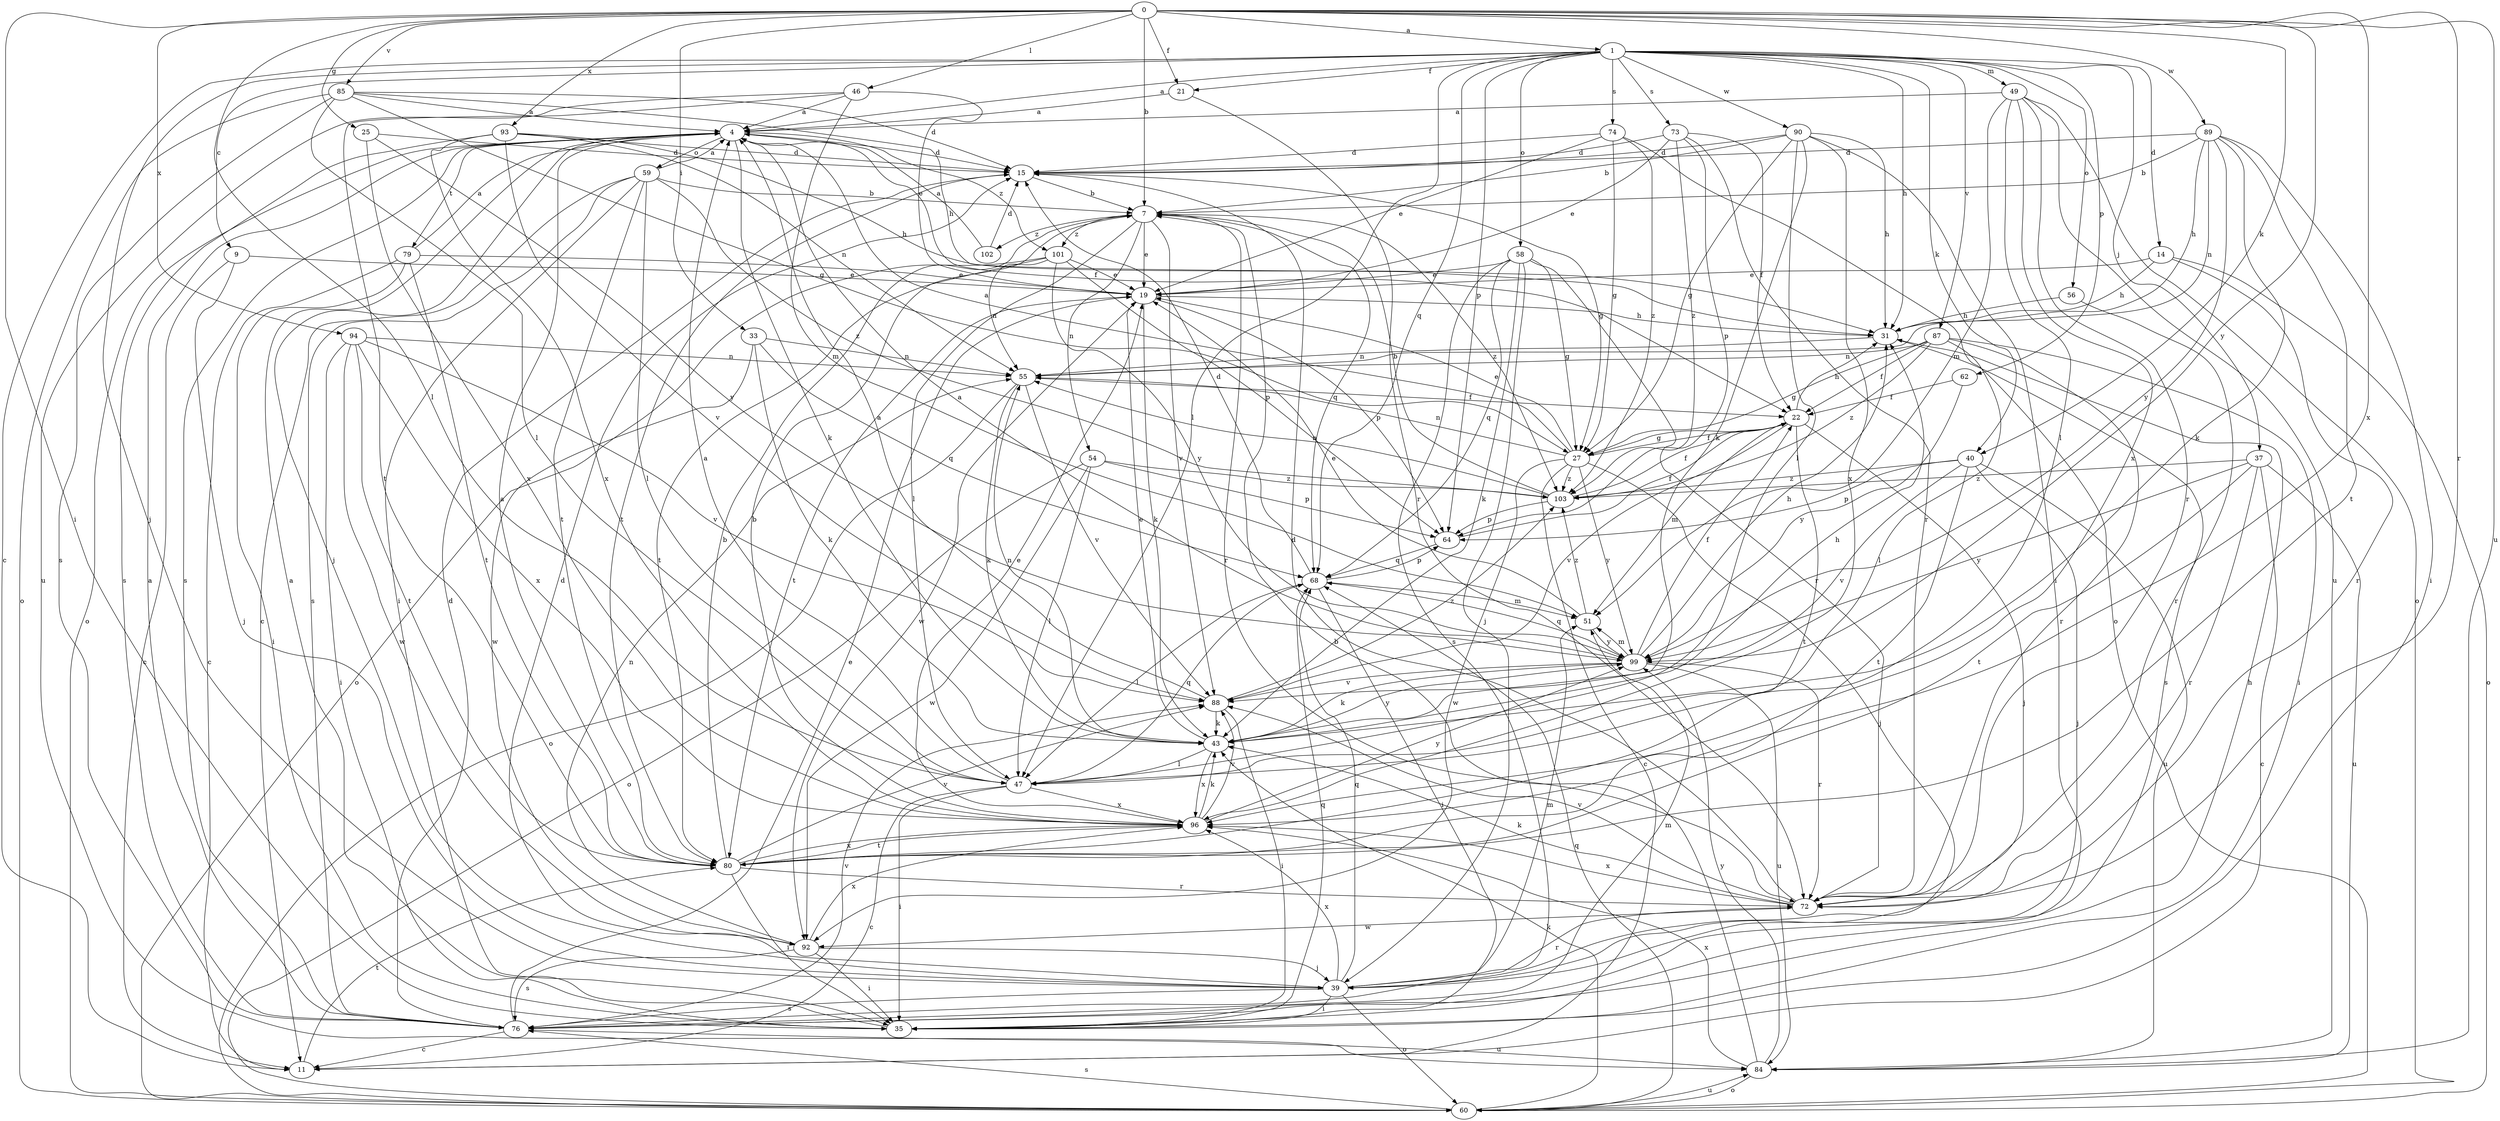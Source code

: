 strict digraph  {
0;
1;
4;
7;
9;
11;
14;
15;
19;
21;
22;
25;
27;
31;
33;
35;
37;
39;
40;
43;
46;
47;
49;
51;
54;
55;
56;
58;
59;
60;
62;
64;
68;
72;
73;
74;
76;
79;
80;
84;
85;
87;
88;
89;
90;
92;
93;
94;
96;
99;
101;
102;
103;
0 -> 1  [label=a];
0 -> 7  [label=b];
0 -> 21  [label=f];
0 -> 25  [label=g];
0 -> 33  [label=i];
0 -> 35  [label=i];
0 -> 40  [label=k];
0 -> 46  [label=l];
0 -> 47  [label=l];
0 -> 72  [label=r];
0 -> 84  [label=u];
0 -> 85  [label=v];
0 -> 89  [label=w];
0 -> 93  [label=x];
0 -> 94  [label=x];
0 -> 96  [label=x];
0 -> 99  [label=y];
1 -> 4  [label=a];
1 -> 9  [label=c];
1 -> 11  [label=c];
1 -> 14  [label=d];
1 -> 21  [label=f];
1 -> 31  [label=h];
1 -> 37  [label=j];
1 -> 39  [label=j];
1 -> 40  [label=k];
1 -> 47  [label=l];
1 -> 49  [label=m];
1 -> 56  [label=o];
1 -> 58  [label=o];
1 -> 62  [label=p];
1 -> 64  [label=p];
1 -> 68  [label=q];
1 -> 73  [label=s];
1 -> 74  [label=s];
1 -> 87  [label=v];
1 -> 90  [label=w];
4 -> 15  [label=d];
4 -> 22  [label=f];
4 -> 39  [label=j];
4 -> 43  [label=k];
4 -> 59  [label=o];
4 -> 60  [label=o];
4 -> 76  [label=s];
4 -> 79  [label=t];
4 -> 101  [label=z];
7 -> 19  [label=e];
7 -> 47  [label=l];
7 -> 54  [label=n];
7 -> 68  [label=q];
7 -> 72  [label=r];
7 -> 88  [label=v];
7 -> 101  [label=z];
7 -> 102  [label=z];
7 -> 103  [label=z];
9 -> 11  [label=c];
9 -> 19  [label=e];
9 -> 39  [label=j];
11 -> 80  [label=t];
14 -> 19  [label=e];
14 -> 31  [label=h];
14 -> 60  [label=o];
14 -> 72  [label=r];
15 -> 7  [label=b];
15 -> 27  [label=g];
15 -> 80  [label=t];
19 -> 31  [label=h];
19 -> 43  [label=k];
19 -> 64  [label=p];
19 -> 80  [label=t];
19 -> 92  [label=w];
21 -> 4  [label=a];
21 -> 72  [label=r];
22 -> 27  [label=g];
22 -> 31  [label=h];
22 -> 39  [label=j];
22 -> 51  [label=m];
22 -> 80  [label=t];
22 -> 88  [label=v];
25 -> 15  [label=d];
25 -> 96  [label=x];
25 -> 99  [label=y];
27 -> 4  [label=a];
27 -> 11  [label=c];
27 -> 19  [label=e];
27 -> 22  [label=f];
27 -> 39  [label=j];
27 -> 55  [label=n];
27 -> 92  [label=w];
27 -> 99  [label=y];
27 -> 103  [label=z];
31 -> 55  [label=n];
31 -> 76  [label=s];
33 -> 43  [label=k];
33 -> 55  [label=n];
33 -> 68  [label=q];
33 -> 92  [label=w];
35 -> 4  [label=a];
35 -> 68  [label=q];
37 -> 11  [label=c];
37 -> 72  [label=r];
37 -> 80  [label=t];
37 -> 84  [label=u];
37 -> 99  [label=y];
37 -> 103  [label=z];
39 -> 15  [label=d];
39 -> 35  [label=i];
39 -> 51  [label=m];
39 -> 60  [label=o];
39 -> 68  [label=q];
39 -> 72  [label=r];
39 -> 76  [label=s];
39 -> 96  [label=x];
40 -> 39  [label=j];
40 -> 64  [label=p];
40 -> 80  [label=t];
40 -> 84  [label=u];
40 -> 88  [label=v];
40 -> 103  [label=z];
43 -> 19  [label=e];
43 -> 31  [label=h];
43 -> 47  [label=l];
43 -> 55  [label=n];
43 -> 96  [label=x];
43 -> 99  [label=y];
46 -> 4  [label=a];
46 -> 19  [label=e];
46 -> 51  [label=m];
46 -> 80  [label=t];
46 -> 84  [label=u];
47 -> 4  [label=a];
47 -> 11  [label=c];
47 -> 35  [label=i];
47 -> 68  [label=q];
47 -> 96  [label=x];
49 -> 4  [label=a];
49 -> 47  [label=l];
49 -> 51  [label=m];
49 -> 60  [label=o];
49 -> 72  [label=r];
49 -> 84  [label=u];
49 -> 96  [label=x];
51 -> 19  [label=e];
51 -> 99  [label=y];
51 -> 103  [label=z];
54 -> 47  [label=l];
54 -> 60  [label=o];
54 -> 64  [label=p];
54 -> 92  [label=w];
54 -> 103  [label=z];
55 -> 22  [label=f];
55 -> 43  [label=k];
55 -> 60  [label=o];
55 -> 88  [label=v];
56 -> 31  [label=h];
56 -> 72  [label=r];
58 -> 19  [label=e];
58 -> 27  [label=g];
58 -> 39  [label=j];
58 -> 43  [label=k];
58 -> 68  [label=q];
58 -> 72  [label=r];
58 -> 76  [label=s];
59 -> 4  [label=a];
59 -> 7  [label=b];
59 -> 11  [label=c];
59 -> 35  [label=i];
59 -> 47  [label=l];
59 -> 76  [label=s];
59 -> 80  [label=t];
59 -> 103  [label=z];
60 -> 43  [label=k];
60 -> 68  [label=q];
60 -> 76  [label=s];
60 -> 84  [label=u];
62 -> 22  [label=f];
62 -> 99  [label=y];
64 -> 22  [label=f];
64 -> 68  [label=q];
68 -> 15  [label=d];
68 -> 35  [label=i];
68 -> 47  [label=l];
68 -> 51  [label=m];
68 -> 64  [label=p];
72 -> 15  [label=d];
72 -> 43  [label=k];
72 -> 88  [label=v];
72 -> 92  [label=w];
72 -> 96  [label=x];
73 -> 15  [label=d];
73 -> 19  [label=e];
73 -> 22  [label=f];
73 -> 64  [label=p];
73 -> 72  [label=r];
73 -> 103  [label=z];
74 -> 15  [label=d];
74 -> 19  [label=e];
74 -> 27  [label=g];
74 -> 60  [label=o];
74 -> 103  [label=z];
76 -> 4  [label=a];
76 -> 11  [label=c];
76 -> 15  [label=d];
76 -> 19  [label=e];
76 -> 31  [label=h];
76 -> 51  [label=m];
76 -> 84  [label=u];
76 -> 88  [label=v];
79 -> 4  [label=a];
79 -> 11  [label=c];
79 -> 19  [label=e];
79 -> 35  [label=i];
79 -> 80  [label=t];
80 -> 4  [label=a];
80 -> 7  [label=b];
80 -> 35  [label=i];
80 -> 72  [label=r];
80 -> 88  [label=v];
80 -> 96  [label=x];
84 -> 7  [label=b];
84 -> 60  [label=o];
84 -> 96  [label=x];
84 -> 99  [label=y];
85 -> 4  [label=a];
85 -> 15  [label=d];
85 -> 27  [label=g];
85 -> 31  [label=h];
85 -> 47  [label=l];
85 -> 60  [label=o];
85 -> 76  [label=s];
87 -> 22  [label=f];
87 -> 27  [label=g];
87 -> 35  [label=i];
87 -> 47  [label=l];
87 -> 55  [label=n];
87 -> 72  [label=r];
87 -> 103  [label=z];
88 -> 4  [label=a];
88 -> 35  [label=i];
88 -> 43  [label=k];
88 -> 103  [label=z];
89 -> 7  [label=b];
89 -> 15  [label=d];
89 -> 31  [label=h];
89 -> 35  [label=i];
89 -> 43  [label=k];
89 -> 55  [label=n];
89 -> 80  [label=t];
89 -> 99  [label=y];
90 -> 7  [label=b];
90 -> 15  [label=d];
90 -> 27  [label=g];
90 -> 31  [label=h];
90 -> 35  [label=i];
90 -> 43  [label=k];
90 -> 47  [label=l];
90 -> 96  [label=x];
92 -> 35  [label=i];
92 -> 39  [label=j];
92 -> 55  [label=n];
92 -> 76  [label=s];
92 -> 96  [label=x];
93 -> 15  [label=d];
93 -> 31  [label=h];
93 -> 55  [label=n];
93 -> 76  [label=s];
93 -> 88  [label=v];
93 -> 96  [label=x];
94 -> 35  [label=i];
94 -> 55  [label=n];
94 -> 80  [label=t];
94 -> 88  [label=v];
94 -> 92  [label=w];
94 -> 96  [label=x];
96 -> 7  [label=b];
96 -> 19  [label=e];
96 -> 43  [label=k];
96 -> 80  [label=t];
96 -> 88  [label=v];
96 -> 99  [label=y];
99 -> 4  [label=a];
99 -> 22  [label=f];
99 -> 31  [label=h];
99 -> 43  [label=k];
99 -> 51  [label=m];
99 -> 68  [label=q];
99 -> 72  [label=r];
99 -> 84  [label=u];
99 -> 88  [label=v];
101 -> 19  [label=e];
101 -> 55  [label=n];
101 -> 60  [label=o];
101 -> 64  [label=p];
101 -> 80  [label=t];
101 -> 99  [label=y];
102 -> 4  [label=a];
102 -> 15  [label=d];
103 -> 7  [label=b];
103 -> 22  [label=f];
103 -> 55  [label=n];
103 -> 64  [label=p];
}
